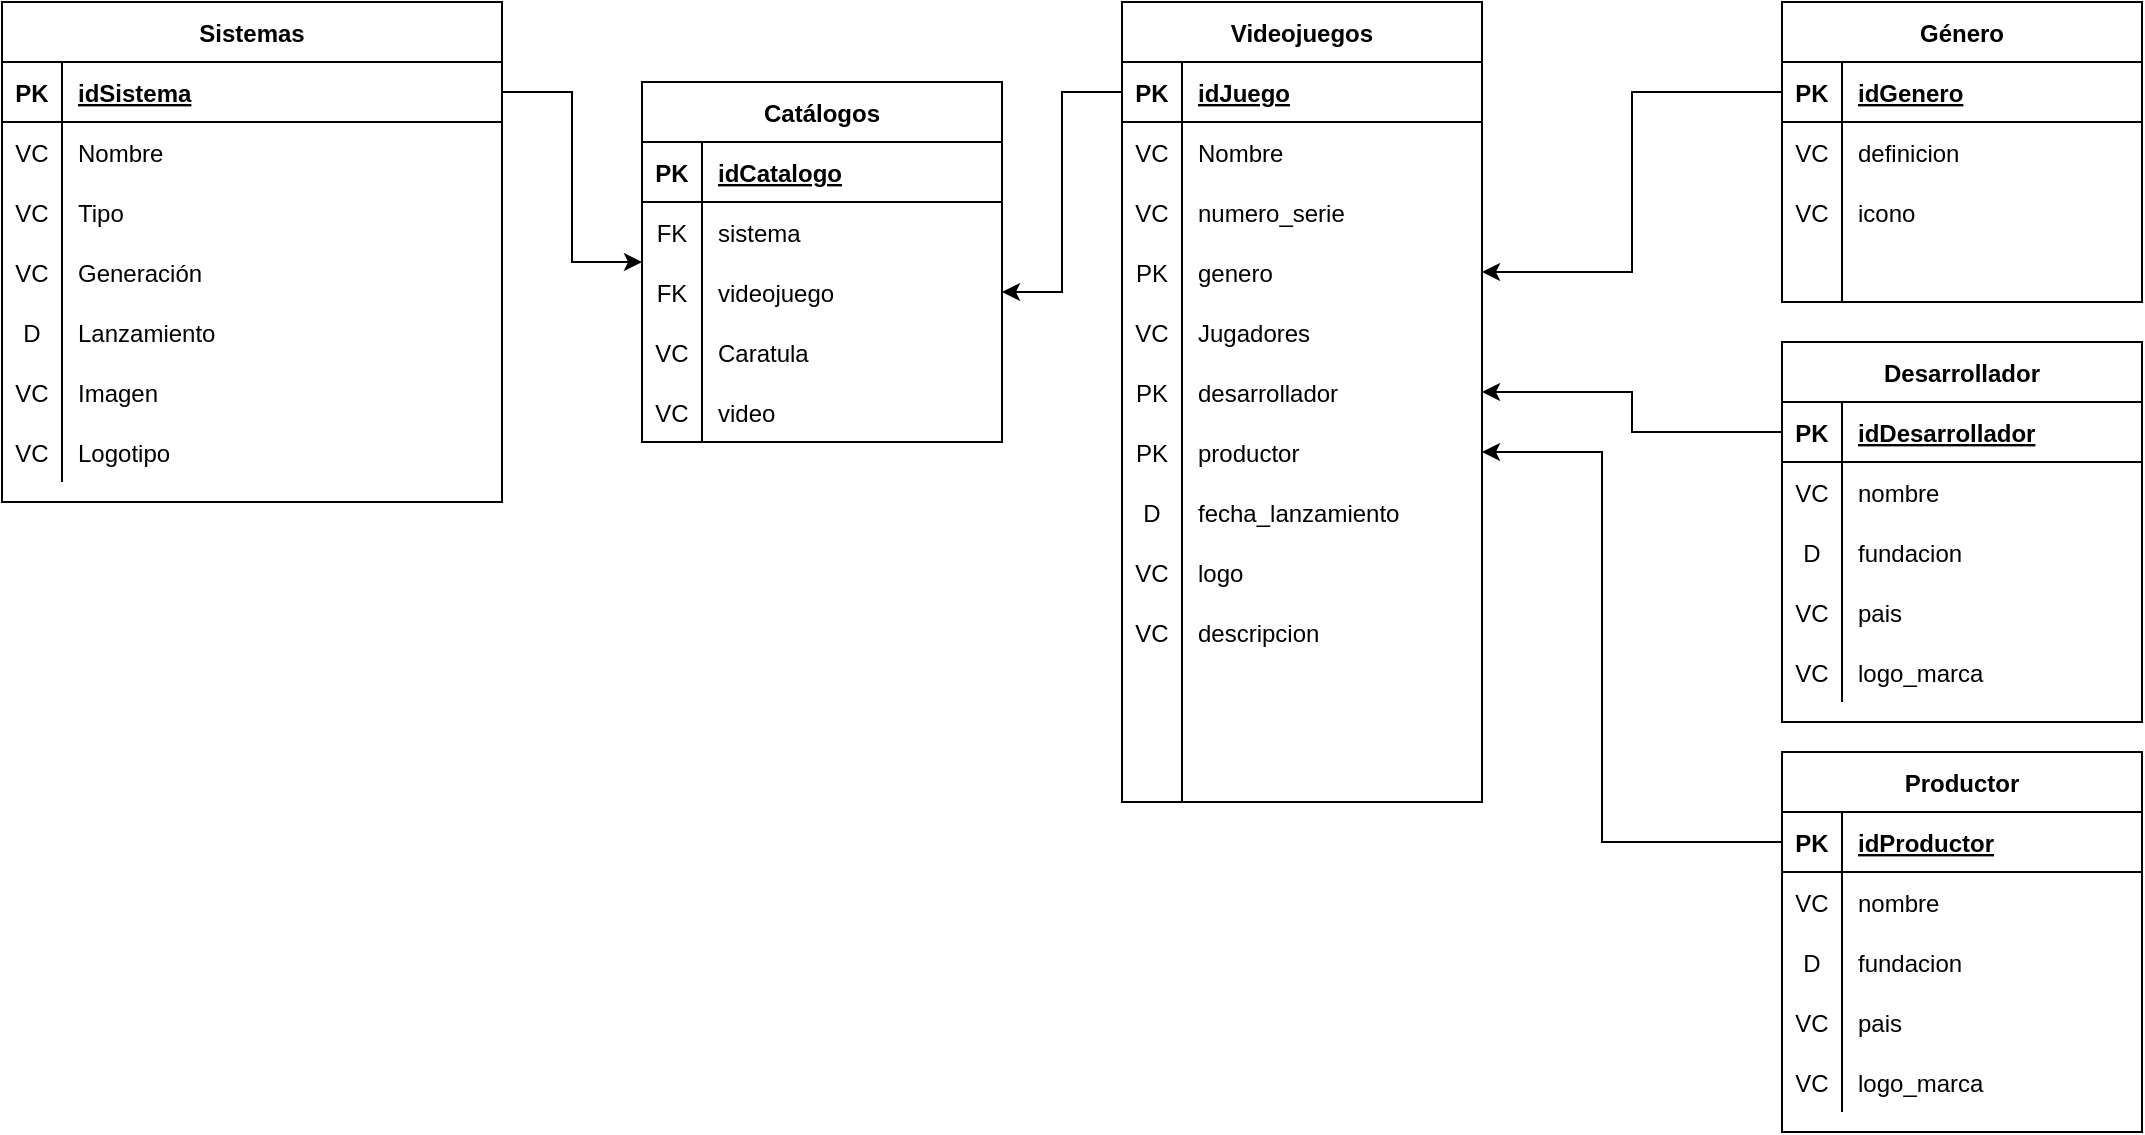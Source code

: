 <mxfile version="13.7.9" type="device"><diagram id="R2lEEEUBdFMjLlhIrx00" name="Page-1"><mxGraphModel dx="461" dy="815" grid="1" gridSize="10" guides="1" tooltips="1" connect="1" arrows="1" fold="1" page="1" pageScale="1" pageWidth="850" pageHeight="1100" math="0" shadow="0" extFonts="Permanent Marker^https://fonts.googleapis.com/css?family=Permanent+Marker"><root><mxCell id="0"/><mxCell id="1" parent="0"/><mxCell id="C-vyLk0tnHw3VtMMgP7b-23" value="Sistemas" style="shape=table;startSize=30;container=1;collapsible=1;childLayout=tableLayout;fixedRows=1;rowLines=0;fontStyle=1;align=center;resizeLast=1;" parent="1" vertex="1"><mxGeometry x="40" y="80" width="250" height="250" as="geometry"/></mxCell><mxCell id="C-vyLk0tnHw3VtMMgP7b-24" value="" style="shape=partialRectangle;collapsible=0;dropTarget=0;pointerEvents=0;fillColor=none;points=[[0,0.5],[1,0.5]];portConstraint=eastwest;top=0;left=0;right=0;bottom=1;" parent="C-vyLk0tnHw3VtMMgP7b-23" vertex="1"><mxGeometry y="30" width="250" height="30" as="geometry"/></mxCell><mxCell id="C-vyLk0tnHw3VtMMgP7b-25" value="PK" style="shape=partialRectangle;overflow=hidden;connectable=0;fillColor=none;top=0;left=0;bottom=0;right=0;fontStyle=1;" parent="C-vyLk0tnHw3VtMMgP7b-24" vertex="1"><mxGeometry width="30" height="30" as="geometry"/></mxCell><mxCell id="C-vyLk0tnHw3VtMMgP7b-26" value="idSistema" style="shape=partialRectangle;overflow=hidden;connectable=0;fillColor=none;top=0;left=0;bottom=0;right=0;align=left;spacingLeft=6;fontStyle=5;" parent="C-vyLk0tnHw3VtMMgP7b-24" vertex="1"><mxGeometry x="30" width="220" height="30" as="geometry"/></mxCell><mxCell id="C-vyLk0tnHw3VtMMgP7b-27" value="" style="shape=partialRectangle;collapsible=0;dropTarget=0;pointerEvents=0;fillColor=none;points=[[0,0.5],[1,0.5]];portConstraint=eastwest;top=0;left=0;right=0;bottom=0;" parent="C-vyLk0tnHw3VtMMgP7b-23" vertex="1"><mxGeometry y="60" width="250" height="30" as="geometry"/></mxCell><mxCell id="C-vyLk0tnHw3VtMMgP7b-28" value="VC" style="shape=partialRectangle;overflow=hidden;connectable=0;fillColor=none;top=0;left=0;bottom=0;right=0;" parent="C-vyLk0tnHw3VtMMgP7b-27" vertex="1"><mxGeometry width="30" height="30" as="geometry"/></mxCell><mxCell id="C-vyLk0tnHw3VtMMgP7b-29" value="Nombre" style="shape=partialRectangle;overflow=hidden;connectable=0;fillColor=none;top=0;left=0;bottom=0;right=0;align=left;spacingLeft=6;" parent="C-vyLk0tnHw3VtMMgP7b-27" vertex="1"><mxGeometry x="30" width="220" height="30" as="geometry"/></mxCell><mxCell id="EpPIcSCZeDEIhu1FzX-0-1" value="" style="shape=partialRectangle;collapsible=0;dropTarget=0;pointerEvents=0;fillColor=none;points=[[0,0.5],[1,0.5]];portConstraint=eastwest;top=0;left=0;right=0;bottom=0;" vertex="1" parent="C-vyLk0tnHw3VtMMgP7b-23"><mxGeometry y="90" width="250" height="30" as="geometry"/></mxCell><mxCell id="EpPIcSCZeDEIhu1FzX-0-2" value="VC" style="shape=partialRectangle;overflow=hidden;connectable=0;fillColor=none;top=0;left=0;bottom=0;right=0;" vertex="1" parent="EpPIcSCZeDEIhu1FzX-0-1"><mxGeometry width="30" height="30" as="geometry"/></mxCell><mxCell id="EpPIcSCZeDEIhu1FzX-0-3" value="Tipo" style="shape=partialRectangle;overflow=hidden;connectable=0;fillColor=none;top=0;left=0;bottom=0;right=0;align=left;spacingLeft=6;" vertex="1" parent="EpPIcSCZeDEIhu1FzX-0-1"><mxGeometry x="30" width="220" height="30" as="geometry"/></mxCell><mxCell id="EpPIcSCZeDEIhu1FzX-0-4" value="" style="shape=partialRectangle;collapsible=0;dropTarget=0;pointerEvents=0;fillColor=none;points=[[0,0.5],[1,0.5]];portConstraint=eastwest;top=0;left=0;right=0;bottom=0;" vertex="1" parent="C-vyLk0tnHw3VtMMgP7b-23"><mxGeometry y="120" width="250" height="30" as="geometry"/></mxCell><mxCell id="EpPIcSCZeDEIhu1FzX-0-5" value="VC" style="shape=partialRectangle;overflow=hidden;connectable=0;fillColor=none;top=0;left=0;bottom=0;right=0;" vertex="1" parent="EpPIcSCZeDEIhu1FzX-0-4"><mxGeometry width="30" height="30" as="geometry"/></mxCell><mxCell id="EpPIcSCZeDEIhu1FzX-0-6" value="Generación" style="shape=partialRectangle;overflow=hidden;connectable=0;fillColor=none;top=0;left=0;bottom=0;right=0;align=left;spacingLeft=6;" vertex="1" parent="EpPIcSCZeDEIhu1FzX-0-4"><mxGeometry x="30" width="220" height="30" as="geometry"/></mxCell><mxCell id="EpPIcSCZeDEIhu1FzX-0-20" value="" style="shape=partialRectangle;collapsible=0;dropTarget=0;pointerEvents=0;fillColor=none;points=[[0,0.5],[1,0.5]];portConstraint=eastwest;top=0;left=0;right=0;bottom=0;" vertex="1" parent="C-vyLk0tnHw3VtMMgP7b-23"><mxGeometry y="150" width="250" height="30" as="geometry"/></mxCell><mxCell id="EpPIcSCZeDEIhu1FzX-0-21" value="D" style="shape=partialRectangle;overflow=hidden;connectable=0;fillColor=none;top=0;left=0;bottom=0;right=0;" vertex="1" parent="EpPIcSCZeDEIhu1FzX-0-20"><mxGeometry width="30" height="30" as="geometry"/></mxCell><mxCell id="EpPIcSCZeDEIhu1FzX-0-22" value="Lanzamiento" style="shape=partialRectangle;overflow=hidden;connectable=0;fillColor=none;top=0;left=0;bottom=0;right=0;align=left;spacingLeft=6;" vertex="1" parent="EpPIcSCZeDEIhu1FzX-0-20"><mxGeometry x="30" width="220" height="30" as="geometry"/></mxCell><mxCell id="EpPIcSCZeDEIhu1FzX-0-23" value="" style="shape=partialRectangle;collapsible=0;dropTarget=0;pointerEvents=0;fillColor=none;points=[[0,0.5],[1,0.5]];portConstraint=eastwest;top=0;left=0;right=0;bottom=0;" vertex="1" parent="C-vyLk0tnHw3VtMMgP7b-23"><mxGeometry y="180" width="250" height="30" as="geometry"/></mxCell><mxCell id="EpPIcSCZeDEIhu1FzX-0-24" value="VC" style="shape=partialRectangle;overflow=hidden;connectable=0;fillColor=none;top=0;left=0;bottom=0;right=0;" vertex="1" parent="EpPIcSCZeDEIhu1FzX-0-23"><mxGeometry width="30" height="30" as="geometry"/></mxCell><mxCell id="EpPIcSCZeDEIhu1FzX-0-25" value="Imagen" style="shape=partialRectangle;overflow=hidden;connectable=0;fillColor=none;top=0;left=0;bottom=0;right=0;align=left;spacingLeft=6;" vertex="1" parent="EpPIcSCZeDEIhu1FzX-0-23"><mxGeometry x="30" width="220" height="30" as="geometry"/></mxCell><mxCell id="EpPIcSCZeDEIhu1FzX-0-26" value="" style="shape=partialRectangle;collapsible=0;dropTarget=0;pointerEvents=0;fillColor=none;points=[[0,0.5],[1,0.5]];portConstraint=eastwest;top=0;left=0;right=0;bottom=0;" vertex="1" parent="C-vyLk0tnHw3VtMMgP7b-23"><mxGeometry y="210" width="250" height="30" as="geometry"/></mxCell><mxCell id="EpPIcSCZeDEIhu1FzX-0-27" value="VC" style="shape=partialRectangle;overflow=hidden;connectable=0;fillColor=none;top=0;left=0;bottom=0;right=0;" vertex="1" parent="EpPIcSCZeDEIhu1FzX-0-26"><mxGeometry width="30" height="30" as="geometry"/></mxCell><mxCell id="EpPIcSCZeDEIhu1FzX-0-28" value="Logotipo" style="shape=partialRectangle;overflow=hidden;connectable=0;fillColor=none;top=0;left=0;bottom=0;right=0;align=left;spacingLeft=6;" vertex="1" parent="EpPIcSCZeDEIhu1FzX-0-26"><mxGeometry x="30" width="220" height="30" as="geometry"/></mxCell><mxCell id="EpPIcSCZeDEIhu1FzX-0-69" style="edgeStyle=orthogonalEdgeStyle;rounded=0;orthogonalLoop=1;jettySize=auto;html=1;entryX=0;entryY=0.5;entryDx=0;entryDy=0;" edge="1" parent="1" source="C-vyLk0tnHw3VtMMgP7b-24" target="EpPIcSCZeDEIhu1FzX-0-56"><mxGeometry relative="1" as="geometry"/></mxCell><mxCell id="EpPIcSCZeDEIhu1FzX-0-7" value="Videojuegos" style="shape=table;startSize=30;container=1;collapsible=1;childLayout=tableLayout;fixedRows=1;rowLines=0;fontStyle=1;align=center;resizeLast=1;" vertex="1" parent="1"><mxGeometry x="600" y="80" width="180" height="400" as="geometry"/></mxCell><mxCell id="EpPIcSCZeDEIhu1FzX-0-8" value="" style="shape=partialRectangle;collapsible=0;dropTarget=0;pointerEvents=0;fillColor=none;top=0;left=0;bottom=1;right=0;points=[[0,0.5],[1,0.5]];portConstraint=eastwest;" vertex="1" parent="EpPIcSCZeDEIhu1FzX-0-7"><mxGeometry y="30" width="180" height="30" as="geometry"/></mxCell><mxCell id="EpPIcSCZeDEIhu1FzX-0-9" value="PK" style="shape=partialRectangle;connectable=0;fillColor=none;top=0;left=0;bottom=0;right=0;fontStyle=1;overflow=hidden;" vertex="1" parent="EpPIcSCZeDEIhu1FzX-0-8"><mxGeometry width="30" height="30" as="geometry"/></mxCell><mxCell id="EpPIcSCZeDEIhu1FzX-0-10" value="idJuego" style="shape=partialRectangle;connectable=0;fillColor=none;top=0;left=0;bottom=0;right=0;align=left;spacingLeft=6;fontStyle=5;overflow=hidden;" vertex="1" parent="EpPIcSCZeDEIhu1FzX-0-8"><mxGeometry x="30" width="150" height="30" as="geometry"/></mxCell><mxCell id="EpPIcSCZeDEIhu1FzX-0-11" value="" style="shape=partialRectangle;collapsible=0;dropTarget=0;pointerEvents=0;fillColor=none;top=0;left=0;bottom=0;right=0;points=[[0,0.5],[1,0.5]];portConstraint=eastwest;" vertex="1" parent="EpPIcSCZeDEIhu1FzX-0-7"><mxGeometry y="60" width="180" height="30" as="geometry"/></mxCell><mxCell id="EpPIcSCZeDEIhu1FzX-0-12" value="VC" style="shape=partialRectangle;connectable=0;fillColor=none;top=0;left=0;bottom=0;right=0;editable=1;overflow=hidden;" vertex="1" parent="EpPIcSCZeDEIhu1FzX-0-11"><mxGeometry width="30" height="30" as="geometry"/></mxCell><mxCell id="EpPIcSCZeDEIhu1FzX-0-13" value="Nombre" style="shape=partialRectangle;connectable=0;fillColor=none;top=0;left=0;bottom=0;right=0;align=left;spacingLeft=6;overflow=hidden;" vertex="1" parent="EpPIcSCZeDEIhu1FzX-0-11"><mxGeometry x="30" width="150" height="30" as="geometry"/></mxCell><mxCell id="EpPIcSCZeDEIhu1FzX-0-14" value="" style="shape=partialRectangle;collapsible=0;dropTarget=0;pointerEvents=0;fillColor=none;top=0;left=0;bottom=0;right=0;points=[[0,0.5],[1,0.5]];portConstraint=eastwest;" vertex="1" parent="EpPIcSCZeDEIhu1FzX-0-7"><mxGeometry y="90" width="180" height="30" as="geometry"/></mxCell><mxCell id="EpPIcSCZeDEIhu1FzX-0-15" value="VC" style="shape=partialRectangle;connectable=0;fillColor=none;top=0;left=0;bottom=0;right=0;editable=1;overflow=hidden;" vertex="1" parent="EpPIcSCZeDEIhu1FzX-0-14"><mxGeometry width="30" height="30" as="geometry"/></mxCell><mxCell id="EpPIcSCZeDEIhu1FzX-0-16" value="numero_serie" style="shape=partialRectangle;connectable=0;fillColor=none;top=0;left=0;bottom=0;right=0;align=left;spacingLeft=6;overflow=hidden;" vertex="1" parent="EpPIcSCZeDEIhu1FzX-0-14"><mxGeometry x="30" width="150" height="30" as="geometry"/></mxCell><mxCell id="EpPIcSCZeDEIhu1FzX-0-17" value="" style="shape=partialRectangle;collapsible=0;dropTarget=0;pointerEvents=0;fillColor=none;top=0;left=0;bottom=0;right=0;points=[[0,0.5],[1,0.5]];portConstraint=eastwest;" vertex="1" parent="EpPIcSCZeDEIhu1FzX-0-7"><mxGeometry y="120" width="180" height="30" as="geometry"/></mxCell><mxCell id="EpPIcSCZeDEIhu1FzX-0-18" value="PK" style="shape=partialRectangle;connectable=0;fillColor=none;top=0;left=0;bottom=0;right=0;editable=1;overflow=hidden;" vertex="1" parent="EpPIcSCZeDEIhu1FzX-0-17"><mxGeometry width="30" height="30" as="geometry"/></mxCell><mxCell id="EpPIcSCZeDEIhu1FzX-0-19" value="genero" style="shape=partialRectangle;connectable=0;fillColor=none;top=0;left=0;bottom=0;right=0;align=left;spacingLeft=6;overflow=hidden;" vertex="1" parent="EpPIcSCZeDEIhu1FzX-0-17"><mxGeometry x="30" width="150" height="30" as="geometry"/></mxCell><mxCell id="EpPIcSCZeDEIhu1FzX-0-29" value="" style="shape=partialRectangle;collapsible=0;dropTarget=0;pointerEvents=0;fillColor=none;top=0;left=0;bottom=0;right=0;points=[[0,0.5],[1,0.5]];portConstraint=eastwest;" vertex="1" parent="EpPIcSCZeDEIhu1FzX-0-7"><mxGeometry y="150" width="180" height="30" as="geometry"/></mxCell><mxCell id="EpPIcSCZeDEIhu1FzX-0-30" value="VC" style="shape=partialRectangle;connectable=0;fillColor=none;top=0;left=0;bottom=0;right=0;editable=1;overflow=hidden;" vertex="1" parent="EpPIcSCZeDEIhu1FzX-0-29"><mxGeometry width="30" height="30" as="geometry"/></mxCell><mxCell id="EpPIcSCZeDEIhu1FzX-0-31" value="Jugadores" style="shape=partialRectangle;connectable=0;fillColor=none;top=0;left=0;bottom=0;right=0;align=left;spacingLeft=6;overflow=hidden;" vertex="1" parent="EpPIcSCZeDEIhu1FzX-0-29"><mxGeometry x="30" width="150" height="30" as="geometry"/></mxCell><mxCell id="EpPIcSCZeDEIhu1FzX-0-32" value="" style="shape=partialRectangle;collapsible=0;dropTarget=0;pointerEvents=0;fillColor=none;top=0;left=0;bottom=0;right=0;points=[[0,0.5],[1,0.5]];portConstraint=eastwest;" vertex="1" parent="EpPIcSCZeDEIhu1FzX-0-7"><mxGeometry y="180" width="180" height="30" as="geometry"/></mxCell><mxCell id="EpPIcSCZeDEIhu1FzX-0-33" value="PK" style="shape=partialRectangle;connectable=0;fillColor=none;top=0;left=0;bottom=0;right=0;editable=1;overflow=hidden;" vertex="1" parent="EpPIcSCZeDEIhu1FzX-0-32"><mxGeometry width="30" height="30" as="geometry"/></mxCell><mxCell id="EpPIcSCZeDEIhu1FzX-0-34" value="desarrollador" style="shape=partialRectangle;connectable=0;fillColor=none;top=0;left=0;bottom=0;right=0;align=left;spacingLeft=6;overflow=hidden;" vertex="1" parent="EpPIcSCZeDEIhu1FzX-0-32"><mxGeometry x="30" width="150" height="30" as="geometry"/></mxCell><mxCell id="EpPIcSCZeDEIhu1FzX-0-35" value="" style="shape=partialRectangle;collapsible=0;dropTarget=0;pointerEvents=0;fillColor=none;top=0;left=0;bottom=0;right=0;points=[[0,0.5],[1,0.5]];portConstraint=eastwest;" vertex="1" parent="EpPIcSCZeDEIhu1FzX-0-7"><mxGeometry y="210" width="180" height="30" as="geometry"/></mxCell><mxCell id="EpPIcSCZeDEIhu1FzX-0-36" value="PK" style="shape=partialRectangle;connectable=0;fillColor=none;top=0;left=0;bottom=0;right=0;editable=1;overflow=hidden;" vertex="1" parent="EpPIcSCZeDEIhu1FzX-0-35"><mxGeometry width="30" height="30" as="geometry"/></mxCell><mxCell id="EpPIcSCZeDEIhu1FzX-0-37" value="productor" style="shape=partialRectangle;connectable=0;fillColor=none;top=0;left=0;bottom=0;right=0;align=left;spacingLeft=6;overflow=hidden;" vertex="1" parent="EpPIcSCZeDEIhu1FzX-0-35"><mxGeometry x="30" width="150" height="30" as="geometry"/></mxCell><mxCell id="EpPIcSCZeDEIhu1FzX-0-38" value="" style="shape=partialRectangle;collapsible=0;dropTarget=0;pointerEvents=0;fillColor=none;top=0;left=0;bottom=0;right=0;points=[[0,0.5],[1,0.5]];portConstraint=eastwest;" vertex="1" parent="EpPIcSCZeDEIhu1FzX-0-7"><mxGeometry y="240" width="180" height="30" as="geometry"/></mxCell><mxCell id="EpPIcSCZeDEIhu1FzX-0-39" value="D" style="shape=partialRectangle;connectable=0;fillColor=none;top=0;left=0;bottom=0;right=0;editable=1;overflow=hidden;" vertex="1" parent="EpPIcSCZeDEIhu1FzX-0-38"><mxGeometry width="30" height="30" as="geometry"/></mxCell><mxCell id="EpPIcSCZeDEIhu1FzX-0-40" value="fecha_lanzamiento" style="shape=partialRectangle;connectable=0;fillColor=none;top=0;left=0;bottom=0;right=0;align=left;spacingLeft=6;overflow=hidden;" vertex="1" parent="EpPIcSCZeDEIhu1FzX-0-38"><mxGeometry x="30" width="150" height="30" as="geometry"/></mxCell><mxCell id="EpPIcSCZeDEIhu1FzX-0-44" value="" style="shape=partialRectangle;collapsible=0;dropTarget=0;pointerEvents=0;fillColor=none;top=0;left=0;bottom=0;right=0;points=[[0,0.5],[1,0.5]];portConstraint=eastwest;" vertex="1" parent="EpPIcSCZeDEIhu1FzX-0-7"><mxGeometry y="270" width="180" height="30" as="geometry"/></mxCell><mxCell id="EpPIcSCZeDEIhu1FzX-0-45" value="VC" style="shape=partialRectangle;connectable=0;fillColor=none;top=0;left=0;bottom=0;right=0;editable=1;overflow=hidden;" vertex="1" parent="EpPIcSCZeDEIhu1FzX-0-44"><mxGeometry width="30" height="30" as="geometry"/></mxCell><mxCell id="EpPIcSCZeDEIhu1FzX-0-46" value="logo" style="shape=partialRectangle;connectable=0;fillColor=none;top=0;left=0;bottom=0;right=0;align=left;spacingLeft=6;overflow=hidden;" vertex="1" parent="EpPIcSCZeDEIhu1FzX-0-44"><mxGeometry x="30" width="150" height="30" as="geometry"/></mxCell><mxCell id="EpPIcSCZeDEIhu1FzX-0-47" value="" style="shape=partialRectangle;collapsible=0;dropTarget=0;pointerEvents=0;fillColor=none;top=0;left=0;bottom=0;right=0;points=[[0,0.5],[1,0.5]];portConstraint=eastwest;" vertex="1" parent="EpPIcSCZeDEIhu1FzX-0-7"><mxGeometry y="300" width="180" height="30" as="geometry"/></mxCell><mxCell id="EpPIcSCZeDEIhu1FzX-0-48" value="VC" style="shape=partialRectangle;connectable=0;fillColor=none;top=0;left=0;bottom=0;right=0;editable=1;overflow=hidden;" vertex="1" parent="EpPIcSCZeDEIhu1FzX-0-47"><mxGeometry width="30" height="30" as="geometry"/></mxCell><mxCell id="EpPIcSCZeDEIhu1FzX-0-49" value="descripcion" style="shape=partialRectangle;connectable=0;fillColor=none;top=0;left=0;bottom=0;right=0;align=left;spacingLeft=6;overflow=hidden;" vertex="1" parent="EpPIcSCZeDEIhu1FzX-0-47"><mxGeometry x="30" width="150" height="30" as="geometry"/></mxCell><mxCell id="EpPIcSCZeDEIhu1FzX-0-50" value="" style="shape=partialRectangle;collapsible=0;dropTarget=0;pointerEvents=0;fillColor=none;top=0;left=0;bottom=0;right=0;points=[[0,0.5],[1,0.5]];portConstraint=eastwest;" vertex="1" parent="EpPIcSCZeDEIhu1FzX-0-7"><mxGeometry y="330" width="180" height="30" as="geometry"/></mxCell><mxCell id="EpPIcSCZeDEIhu1FzX-0-51" value="" style="shape=partialRectangle;connectable=0;fillColor=none;top=0;left=0;bottom=0;right=0;editable=1;overflow=hidden;" vertex="1" parent="EpPIcSCZeDEIhu1FzX-0-50"><mxGeometry width="30" height="30" as="geometry"/></mxCell><mxCell id="EpPIcSCZeDEIhu1FzX-0-52" value="" style="shape=partialRectangle;connectable=0;fillColor=none;top=0;left=0;bottom=0;right=0;align=left;spacingLeft=6;overflow=hidden;" vertex="1" parent="EpPIcSCZeDEIhu1FzX-0-50"><mxGeometry x="30" width="150" height="30" as="geometry"/></mxCell><mxCell id="EpPIcSCZeDEIhu1FzX-0-53" value="" style="shape=partialRectangle;collapsible=0;dropTarget=0;pointerEvents=0;fillColor=none;top=0;left=0;bottom=0;right=0;points=[[0,0.5],[1,0.5]];portConstraint=eastwest;" vertex="1" parent="EpPIcSCZeDEIhu1FzX-0-7"><mxGeometry y="360" width="180" height="20" as="geometry"/></mxCell><mxCell id="EpPIcSCZeDEIhu1FzX-0-54" value="" style="shape=partialRectangle;connectable=0;fillColor=none;top=0;left=0;bottom=0;right=0;editable=1;overflow=hidden;" vertex="1" parent="EpPIcSCZeDEIhu1FzX-0-53"><mxGeometry width="30" height="20" as="geometry"/></mxCell><mxCell id="EpPIcSCZeDEIhu1FzX-0-55" value="" style="shape=partialRectangle;connectable=0;fillColor=none;top=0;left=0;bottom=0;right=0;align=left;spacingLeft=6;overflow=hidden;" vertex="1" parent="EpPIcSCZeDEIhu1FzX-0-53"><mxGeometry x="30" width="150" height="20" as="geometry"/></mxCell><mxCell id="EpPIcSCZeDEIhu1FzX-0-41" value="" style="shape=partialRectangle;collapsible=0;dropTarget=0;pointerEvents=0;fillColor=none;top=0;left=0;bottom=0;right=0;points=[[0,0.5],[1,0.5]];portConstraint=eastwest;" vertex="1" parent="EpPIcSCZeDEIhu1FzX-0-7"><mxGeometry y="380" width="180" height="20" as="geometry"/></mxCell><mxCell id="EpPIcSCZeDEIhu1FzX-0-42" value="" style="shape=partialRectangle;connectable=0;fillColor=none;top=0;left=0;bottom=0;right=0;editable=1;overflow=hidden;" vertex="1" parent="EpPIcSCZeDEIhu1FzX-0-41"><mxGeometry width="30" height="20" as="geometry"/></mxCell><mxCell id="EpPIcSCZeDEIhu1FzX-0-43" value="" style="shape=partialRectangle;connectable=0;fillColor=none;top=0;left=0;bottom=0;right=0;align=left;spacingLeft=6;overflow=hidden;" vertex="1" parent="EpPIcSCZeDEIhu1FzX-0-41"><mxGeometry x="30" width="150" height="20" as="geometry"/></mxCell><mxCell id="EpPIcSCZeDEIhu1FzX-0-71" style="edgeStyle=orthogonalEdgeStyle;rounded=0;orthogonalLoop=1;jettySize=auto;html=1;entryX=1;entryY=0.5;entryDx=0;entryDy=0;" edge="1" parent="1" source="EpPIcSCZeDEIhu1FzX-0-8" target="EpPIcSCZeDEIhu1FzX-0-63"><mxGeometry relative="1" as="geometry"/></mxCell><mxCell id="EpPIcSCZeDEIhu1FzX-0-56" value="Catálogos" style="shape=table;startSize=30;container=1;collapsible=1;childLayout=tableLayout;fixedRows=1;rowLines=0;fontStyle=1;align=center;resizeLast=1;" vertex="1" parent="1"><mxGeometry x="360" y="120" width="180" height="180" as="geometry"/></mxCell><mxCell id="EpPIcSCZeDEIhu1FzX-0-57" value="" style="shape=partialRectangle;collapsible=0;dropTarget=0;pointerEvents=0;fillColor=none;top=0;left=0;bottom=1;right=0;points=[[0,0.5],[1,0.5]];portConstraint=eastwest;" vertex="1" parent="EpPIcSCZeDEIhu1FzX-0-56"><mxGeometry y="30" width="180" height="30" as="geometry"/></mxCell><mxCell id="EpPIcSCZeDEIhu1FzX-0-58" value="PK" style="shape=partialRectangle;connectable=0;fillColor=none;top=0;left=0;bottom=0;right=0;fontStyle=1;overflow=hidden;" vertex="1" parent="EpPIcSCZeDEIhu1FzX-0-57"><mxGeometry width="30" height="30" as="geometry"/></mxCell><mxCell id="EpPIcSCZeDEIhu1FzX-0-59" value="idCatalogo" style="shape=partialRectangle;connectable=0;fillColor=none;top=0;left=0;bottom=0;right=0;align=left;spacingLeft=6;fontStyle=5;overflow=hidden;" vertex="1" parent="EpPIcSCZeDEIhu1FzX-0-57"><mxGeometry x="30" width="150" height="30" as="geometry"/></mxCell><mxCell id="EpPIcSCZeDEIhu1FzX-0-60" value="" style="shape=partialRectangle;collapsible=0;dropTarget=0;pointerEvents=0;fillColor=none;top=0;left=0;bottom=0;right=0;points=[[0,0.5],[1,0.5]];portConstraint=eastwest;" vertex="1" parent="EpPIcSCZeDEIhu1FzX-0-56"><mxGeometry y="60" width="180" height="30" as="geometry"/></mxCell><mxCell id="EpPIcSCZeDEIhu1FzX-0-61" value="FK" style="shape=partialRectangle;connectable=0;fillColor=none;top=0;left=0;bottom=0;right=0;editable=1;overflow=hidden;" vertex="1" parent="EpPIcSCZeDEIhu1FzX-0-60"><mxGeometry width="30" height="30" as="geometry"/></mxCell><mxCell id="EpPIcSCZeDEIhu1FzX-0-62" value="sistema" style="shape=partialRectangle;connectable=0;fillColor=none;top=0;left=0;bottom=0;right=0;align=left;spacingLeft=6;overflow=hidden;" vertex="1" parent="EpPIcSCZeDEIhu1FzX-0-60"><mxGeometry x="30" width="150" height="30" as="geometry"/></mxCell><mxCell id="EpPIcSCZeDEIhu1FzX-0-63" value="" style="shape=partialRectangle;collapsible=0;dropTarget=0;pointerEvents=0;fillColor=none;top=0;left=0;bottom=0;right=0;points=[[0,0.5],[1,0.5]];portConstraint=eastwest;" vertex="1" parent="EpPIcSCZeDEIhu1FzX-0-56"><mxGeometry y="90" width="180" height="30" as="geometry"/></mxCell><mxCell id="EpPIcSCZeDEIhu1FzX-0-64" value="FK" style="shape=partialRectangle;connectable=0;fillColor=none;top=0;left=0;bottom=0;right=0;editable=1;overflow=hidden;" vertex="1" parent="EpPIcSCZeDEIhu1FzX-0-63"><mxGeometry width="30" height="30" as="geometry"/></mxCell><mxCell id="EpPIcSCZeDEIhu1FzX-0-65" value="videojuego" style="shape=partialRectangle;connectable=0;fillColor=none;top=0;left=0;bottom=0;right=0;align=left;spacingLeft=6;overflow=hidden;" vertex="1" parent="EpPIcSCZeDEIhu1FzX-0-63"><mxGeometry x="30" width="150" height="30" as="geometry"/></mxCell><mxCell id="EpPIcSCZeDEIhu1FzX-0-66" value="" style="shape=partialRectangle;collapsible=0;dropTarget=0;pointerEvents=0;fillColor=none;top=0;left=0;bottom=0;right=0;points=[[0,0.5],[1,0.5]];portConstraint=eastwest;" vertex="1" parent="EpPIcSCZeDEIhu1FzX-0-56"><mxGeometry y="120" width="180" height="30" as="geometry"/></mxCell><mxCell id="EpPIcSCZeDEIhu1FzX-0-67" value="VC" style="shape=partialRectangle;connectable=0;fillColor=none;top=0;left=0;bottom=0;right=0;editable=1;overflow=hidden;" vertex="1" parent="EpPIcSCZeDEIhu1FzX-0-66"><mxGeometry width="30" height="30" as="geometry"/></mxCell><mxCell id="EpPIcSCZeDEIhu1FzX-0-68" value="Caratula" style="shape=partialRectangle;connectable=0;fillColor=none;top=0;left=0;bottom=0;right=0;align=left;spacingLeft=6;overflow=hidden;" vertex="1" parent="EpPIcSCZeDEIhu1FzX-0-66"><mxGeometry x="30" width="150" height="30" as="geometry"/></mxCell><mxCell id="EpPIcSCZeDEIhu1FzX-0-121" value="" style="shape=partialRectangle;collapsible=0;dropTarget=0;pointerEvents=0;fillColor=none;top=0;left=0;bottom=0;right=0;points=[[0,0.5],[1,0.5]];portConstraint=eastwest;" vertex="1" parent="EpPIcSCZeDEIhu1FzX-0-56"><mxGeometry y="150" width="180" height="30" as="geometry"/></mxCell><mxCell id="EpPIcSCZeDEIhu1FzX-0-122" value="VC" style="shape=partialRectangle;connectable=0;fillColor=none;top=0;left=0;bottom=0;right=0;editable=1;overflow=hidden;" vertex="1" parent="EpPIcSCZeDEIhu1FzX-0-121"><mxGeometry width="30" height="30" as="geometry"/></mxCell><mxCell id="EpPIcSCZeDEIhu1FzX-0-123" value="video" style="shape=partialRectangle;connectable=0;fillColor=none;top=0;left=0;bottom=0;right=0;align=left;spacingLeft=6;overflow=hidden;" vertex="1" parent="EpPIcSCZeDEIhu1FzX-0-121"><mxGeometry x="30" width="150" height="30" as="geometry"/></mxCell><mxCell id="EpPIcSCZeDEIhu1FzX-0-85" style="edgeStyle=orthogonalEdgeStyle;rounded=0;orthogonalLoop=1;jettySize=auto;html=1;entryX=1;entryY=0.5;entryDx=0;entryDy=0;" edge="1" parent="1" source="EpPIcSCZeDEIhu1FzX-0-73" target="EpPIcSCZeDEIhu1FzX-0-17"><mxGeometry relative="1" as="geometry"/></mxCell><mxCell id="EpPIcSCZeDEIhu1FzX-0-72" value="Género" style="shape=table;startSize=30;container=1;collapsible=1;childLayout=tableLayout;fixedRows=1;rowLines=0;fontStyle=1;align=center;resizeLast=1;" vertex="1" parent="1"><mxGeometry x="930" y="80" width="180" height="150" as="geometry"/></mxCell><mxCell id="EpPIcSCZeDEIhu1FzX-0-73" value="" style="shape=partialRectangle;collapsible=0;dropTarget=0;pointerEvents=0;fillColor=none;top=0;left=0;bottom=1;right=0;points=[[0,0.5],[1,0.5]];portConstraint=eastwest;" vertex="1" parent="EpPIcSCZeDEIhu1FzX-0-72"><mxGeometry y="30" width="180" height="30" as="geometry"/></mxCell><mxCell id="EpPIcSCZeDEIhu1FzX-0-74" value="PK" style="shape=partialRectangle;connectable=0;fillColor=none;top=0;left=0;bottom=0;right=0;fontStyle=1;overflow=hidden;" vertex="1" parent="EpPIcSCZeDEIhu1FzX-0-73"><mxGeometry width="30" height="30" as="geometry"/></mxCell><mxCell id="EpPIcSCZeDEIhu1FzX-0-75" value="idGenero" style="shape=partialRectangle;connectable=0;fillColor=none;top=0;left=0;bottom=0;right=0;align=left;spacingLeft=6;fontStyle=5;overflow=hidden;" vertex="1" parent="EpPIcSCZeDEIhu1FzX-0-73"><mxGeometry x="30" width="150" height="30" as="geometry"/></mxCell><mxCell id="EpPIcSCZeDEIhu1FzX-0-76" value="" style="shape=partialRectangle;collapsible=0;dropTarget=0;pointerEvents=0;fillColor=none;top=0;left=0;bottom=0;right=0;points=[[0,0.5],[1,0.5]];portConstraint=eastwest;" vertex="1" parent="EpPIcSCZeDEIhu1FzX-0-72"><mxGeometry y="60" width="180" height="30" as="geometry"/></mxCell><mxCell id="EpPIcSCZeDEIhu1FzX-0-77" value="VC" style="shape=partialRectangle;connectable=0;fillColor=none;top=0;left=0;bottom=0;right=0;editable=1;overflow=hidden;" vertex="1" parent="EpPIcSCZeDEIhu1FzX-0-76"><mxGeometry width="30" height="30" as="geometry"/></mxCell><mxCell id="EpPIcSCZeDEIhu1FzX-0-78" value="definicion" style="shape=partialRectangle;connectable=0;fillColor=none;top=0;left=0;bottom=0;right=0;align=left;spacingLeft=6;overflow=hidden;" vertex="1" parent="EpPIcSCZeDEIhu1FzX-0-76"><mxGeometry x="30" width="150" height="30" as="geometry"/></mxCell><mxCell id="EpPIcSCZeDEIhu1FzX-0-79" value="" style="shape=partialRectangle;collapsible=0;dropTarget=0;pointerEvents=0;fillColor=none;top=0;left=0;bottom=0;right=0;points=[[0,0.5],[1,0.5]];portConstraint=eastwest;" vertex="1" parent="EpPIcSCZeDEIhu1FzX-0-72"><mxGeometry y="90" width="180" height="30" as="geometry"/></mxCell><mxCell id="EpPIcSCZeDEIhu1FzX-0-80" value="VC" style="shape=partialRectangle;connectable=0;fillColor=none;top=0;left=0;bottom=0;right=0;editable=1;overflow=hidden;" vertex="1" parent="EpPIcSCZeDEIhu1FzX-0-79"><mxGeometry width="30" height="30" as="geometry"/></mxCell><mxCell id="EpPIcSCZeDEIhu1FzX-0-81" value="icono" style="shape=partialRectangle;connectable=0;fillColor=none;top=0;left=0;bottom=0;right=0;align=left;spacingLeft=6;overflow=hidden;" vertex="1" parent="EpPIcSCZeDEIhu1FzX-0-79"><mxGeometry x="30" width="150" height="30" as="geometry"/></mxCell><mxCell id="EpPIcSCZeDEIhu1FzX-0-82" value="" style="shape=partialRectangle;collapsible=0;dropTarget=0;pointerEvents=0;fillColor=none;top=0;left=0;bottom=0;right=0;points=[[0,0.5],[1,0.5]];portConstraint=eastwest;" vertex="1" parent="EpPIcSCZeDEIhu1FzX-0-72"><mxGeometry y="120" width="180" height="30" as="geometry"/></mxCell><mxCell id="EpPIcSCZeDEIhu1FzX-0-83" value="" style="shape=partialRectangle;connectable=0;fillColor=none;top=0;left=0;bottom=0;right=0;editable=1;overflow=hidden;" vertex="1" parent="EpPIcSCZeDEIhu1FzX-0-82"><mxGeometry width="30" height="30" as="geometry"/></mxCell><mxCell id="EpPIcSCZeDEIhu1FzX-0-84" value="" style="shape=partialRectangle;connectable=0;fillColor=none;top=0;left=0;bottom=0;right=0;align=left;spacingLeft=6;overflow=hidden;" vertex="1" parent="EpPIcSCZeDEIhu1FzX-0-82"><mxGeometry x="30" width="150" height="30" as="geometry"/></mxCell><mxCell id="EpPIcSCZeDEIhu1FzX-0-87" value="Desarrollador" style="shape=table;startSize=30;container=1;collapsible=1;childLayout=tableLayout;fixedRows=1;rowLines=0;fontStyle=1;align=center;resizeLast=1;" vertex="1" parent="1"><mxGeometry x="930" y="250" width="180" height="190" as="geometry"/></mxCell><mxCell id="EpPIcSCZeDEIhu1FzX-0-88" value="" style="shape=partialRectangle;collapsible=0;dropTarget=0;pointerEvents=0;fillColor=none;top=0;left=0;bottom=1;right=0;points=[[0,0.5],[1,0.5]];portConstraint=eastwest;" vertex="1" parent="EpPIcSCZeDEIhu1FzX-0-87"><mxGeometry y="30" width="180" height="30" as="geometry"/></mxCell><mxCell id="EpPIcSCZeDEIhu1FzX-0-89" value="PK" style="shape=partialRectangle;connectable=0;fillColor=none;top=0;left=0;bottom=0;right=0;fontStyle=1;overflow=hidden;" vertex="1" parent="EpPIcSCZeDEIhu1FzX-0-88"><mxGeometry width="30" height="30" as="geometry"/></mxCell><mxCell id="EpPIcSCZeDEIhu1FzX-0-90" value="idDesarrollador" style="shape=partialRectangle;connectable=0;fillColor=none;top=0;left=0;bottom=0;right=0;align=left;spacingLeft=6;fontStyle=5;overflow=hidden;" vertex="1" parent="EpPIcSCZeDEIhu1FzX-0-88"><mxGeometry x="30" width="150" height="30" as="geometry"/></mxCell><mxCell id="EpPIcSCZeDEIhu1FzX-0-91" value="" style="shape=partialRectangle;collapsible=0;dropTarget=0;pointerEvents=0;fillColor=none;top=0;left=0;bottom=0;right=0;points=[[0,0.5],[1,0.5]];portConstraint=eastwest;" vertex="1" parent="EpPIcSCZeDEIhu1FzX-0-87"><mxGeometry y="60" width="180" height="30" as="geometry"/></mxCell><mxCell id="EpPIcSCZeDEIhu1FzX-0-92" value="VC" style="shape=partialRectangle;connectable=0;fillColor=none;top=0;left=0;bottom=0;right=0;editable=1;overflow=hidden;" vertex="1" parent="EpPIcSCZeDEIhu1FzX-0-91"><mxGeometry width="30" height="30" as="geometry"/></mxCell><mxCell id="EpPIcSCZeDEIhu1FzX-0-93" value="nombre" style="shape=partialRectangle;connectable=0;fillColor=none;top=0;left=0;bottom=0;right=0;align=left;spacingLeft=6;overflow=hidden;" vertex="1" parent="EpPIcSCZeDEIhu1FzX-0-91"><mxGeometry x="30" width="150" height="30" as="geometry"/></mxCell><mxCell id="EpPIcSCZeDEIhu1FzX-0-94" value="" style="shape=partialRectangle;collapsible=0;dropTarget=0;pointerEvents=0;fillColor=none;top=0;left=0;bottom=0;right=0;points=[[0,0.5],[1,0.5]];portConstraint=eastwest;" vertex="1" parent="EpPIcSCZeDEIhu1FzX-0-87"><mxGeometry y="90" width="180" height="30" as="geometry"/></mxCell><mxCell id="EpPIcSCZeDEIhu1FzX-0-95" value="D" style="shape=partialRectangle;connectable=0;fillColor=none;top=0;left=0;bottom=0;right=0;editable=1;overflow=hidden;" vertex="1" parent="EpPIcSCZeDEIhu1FzX-0-94"><mxGeometry width="30" height="30" as="geometry"/></mxCell><mxCell id="EpPIcSCZeDEIhu1FzX-0-96" value="fundacion" style="shape=partialRectangle;connectable=0;fillColor=none;top=0;left=0;bottom=0;right=0;align=left;spacingLeft=6;overflow=hidden;" vertex="1" parent="EpPIcSCZeDEIhu1FzX-0-94"><mxGeometry x="30" width="150" height="30" as="geometry"/></mxCell><mxCell id="EpPIcSCZeDEIhu1FzX-0-97" value="" style="shape=partialRectangle;collapsible=0;dropTarget=0;pointerEvents=0;fillColor=none;top=0;left=0;bottom=0;right=0;points=[[0,0.5],[1,0.5]];portConstraint=eastwest;" vertex="1" parent="EpPIcSCZeDEIhu1FzX-0-87"><mxGeometry y="120" width="180" height="30" as="geometry"/></mxCell><mxCell id="EpPIcSCZeDEIhu1FzX-0-98" value="VC" style="shape=partialRectangle;connectable=0;fillColor=none;top=0;left=0;bottom=0;right=0;editable=1;overflow=hidden;" vertex="1" parent="EpPIcSCZeDEIhu1FzX-0-97"><mxGeometry width="30" height="30" as="geometry"/></mxCell><mxCell id="EpPIcSCZeDEIhu1FzX-0-99" value="pais" style="shape=partialRectangle;connectable=0;fillColor=none;top=0;left=0;bottom=0;right=0;align=left;spacingLeft=6;overflow=hidden;" vertex="1" parent="EpPIcSCZeDEIhu1FzX-0-97"><mxGeometry x="30" width="150" height="30" as="geometry"/></mxCell><mxCell id="EpPIcSCZeDEIhu1FzX-0-100" value="" style="shape=partialRectangle;collapsible=0;dropTarget=0;pointerEvents=0;fillColor=none;top=0;left=0;bottom=0;right=0;points=[[0,0.5],[1,0.5]];portConstraint=eastwest;" vertex="1" parent="EpPIcSCZeDEIhu1FzX-0-87"><mxGeometry y="150" width="180" height="30" as="geometry"/></mxCell><mxCell id="EpPIcSCZeDEIhu1FzX-0-101" value="VC" style="shape=partialRectangle;connectable=0;fillColor=none;top=0;left=0;bottom=0;right=0;editable=1;overflow=hidden;" vertex="1" parent="EpPIcSCZeDEIhu1FzX-0-100"><mxGeometry width="30" height="30" as="geometry"/></mxCell><mxCell id="EpPIcSCZeDEIhu1FzX-0-102" value="logo_marca" style="shape=partialRectangle;connectable=0;fillColor=none;top=0;left=0;bottom=0;right=0;align=left;spacingLeft=6;overflow=hidden;" vertex="1" parent="EpPIcSCZeDEIhu1FzX-0-100"><mxGeometry x="30" width="150" height="30" as="geometry"/></mxCell><mxCell id="EpPIcSCZeDEIhu1FzX-0-103" style="edgeStyle=orthogonalEdgeStyle;rounded=0;orthogonalLoop=1;jettySize=auto;html=1;entryX=1;entryY=0.5;entryDx=0;entryDy=0;" edge="1" parent="1" source="EpPIcSCZeDEIhu1FzX-0-88" target="EpPIcSCZeDEIhu1FzX-0-32"><mxGeometry relative="1" as="geometry"/></mxCell><mxCell id="EpPIcSCZeDEIhu1FzX-0-104" value="Productor" style="shape=table;startSize=30;container=1;collapsible=1;childLayout=tableLayout;fixedRows=1;rowLines=0;fontStyle=1;align=center;resizeLast=1;" vertex="1" parent="1"><mxGeometry x="930" y="455" width="180" height="190" as="geometry"/></mxCell><mxCell id="EpPIcSCZeDEIhu1FzX-0-105" value="" style="shape=partialRectangle;collapsible=0;dropTarget=0;pointerEvents=0;fillColor=none;top=0;left=0;bottom=1;right=0;points=[[0,0.5],[1,0.5]];portConstraint=eastwest;" vertex="1" parent="EpPIcSCZeDEIhu1FzX-0-104"><mxGeometry y="30" width="180" height="30" as="geometry"/></mxCell><mxCell id="EpPIcSCZeDEIhu1FzX-0-106" value="PK" style="shape=partialRectangle;connectable=0;fillColor=none;top=0;left=0;bottom=0;right=0;fontStyle=1;overflow=hidden;" vertex="1" parent="EpPIcSCZeDEIhu1FzX-0-105"><mxGeometry width="30" height="30" as="geometry"/></mxCell><mxCell id="EpPIcSCZeDEIhu1FzX-0-107" value="idProductor" style="shape=partialRectangle;connectable=0;fillColor=none;top=0;left=0;bottom=0;right=0;align=left;spacingLeft=6;fontStyle=5;overflow=hidden;" vertex="1" parent="EpPIcSCZeDEIhu1FzX-0-105"><mxGeometry x="30" width="150" height="30" as="geometry"/></mxCell><mxCell id="EpPIcSCZeDEIhu1FzX-0-108" value="" style="shape=partialRectangle;collapsible=0;dropTarget=0;pointerEvents=0;fillColor=none;top=0;left=0;bottom=0;right=0;points=[[0,0.5],[1,0.5]];portConstraint=eastwest;" vertex="1" parent="EpPIcSCZeDEIhu1FzX-0-104"><mxGeometry y="60" width="180" height="30" as="geometry"/></mxCell><mxCell id="EpPIcSCZeDEIhu1FzX-0-109" value="VC" style="shape=partialRectangle;connectable=0;fillColor=none;top=0;left=0;bottom=0;right=0;editable=1;overflow=hidden;" vertex="1" parent="EpPIcSCZeDEIhu1FzX-0-108"><mxGeometry width="30" height="30" as="geometry"/></mxCell><mxCell id="EpPIcSCZeDEIhu1FzX-0-110" value="nombre" style="shape=partialRectangle;connectable=0;fillColor=none;top=0;left=0;bottom=0;right=0;align=left;spacingLeft=6;overflow=hidden;" vertex="1" parent="EpPIcSCZeDEIhu1FzX-0-108"><mxGeometry x="30" width="150" height="30" as="geometry"/></mxCell><mxCell id="EpPIcSCZeDEIhu1FzX-0-111" value="" style="shape=partialRectangle;collapsible=0;dropTarget=0;pointerEvents=0;fillColor=none;top=0;left=0;bottom=0;right=0;points=[[0,0.5],[1,0.5]];portConstraint=eastwest;" vertex="1" parent="EpPIcSCZeDEIhu1FzX-0-104"><mxGeometry y="90" width="180" height="30" as="geometry"/></mxCell><mxCell id="EpPIcSCZeDEIhu1FzX-0-112" value="D" style="shape=partialRectangle;connectable=0;fillColor=none;top=0;left=0;bottom=0;right=0;editable=1;overflow=hidden;" vertex="1" parent="EpPIcSCZeDEIhu1FzX-0-111"><mxGeometry width="30" height="30" as="geometry"/></mxCell><mxCell id="EpPIcSCZeDEIhu1FzX-0-113" value="fundacion" style="shape=partialRectangle;connectable=0;fillColor=none;top=0;left=0;bottom=0;right=0;align=left;spacingLeft=6;overflow=hidden;" vertex="1" parent="EpPIcSCZeDEIhu1FzX-0-111"><mxGeometry x="30" width="150" height="30" as="geometry"/></mxCell><mxCell id="EpPIcSCZeDEIhu1FzX-0-114" value="" style="shape=partialRectangle;collapsible=0;dropTarget=0;pointerEvents=0;fillColor=none;top=0;left=0;bottom=0;right=0;points=[[0,0.5],[1,0.5]];portConstraint=eastwest;" vertex="1" parent="EpPIcSCZeDEIhu1FzX-0-104"><mxGeometry y="120" width="180" height="30" as="geometry"/></mxCell><mxCell id="EpPIcSCZeDEIhu1FzX-0-115" value="VC" style="shape=partialRectangle;connectable=0;fillColor=none;top=0;left=0;bottom=0;right=0;editable=1;overflow=hidden;" vertex="1" parent="EpPIcSCZeDEIhu1FzX-0-114"><mxGeometry width="30" height="30" as="geometry"/></mxCell><mxCell id="EpPIcSCZeDEIhu1FzX-0-116" value="pais" style="shape=partialRectangle;connectable=0;fillColor=none;top=0;left=0;bottom=0;right=0;align=left;spacingLeft=6;overflow=hidden;" vertex="1" parent="EpPIcSCZeDEIhu1FzX-0-114"><mxGeometry x="30" width="150" height="30" as="geometry"/></mxCell><mxCell id="EpPIcSCZeDEIhu1FzX-0-117" value="" style="shape=partialRectangle;collapsible=0;dropTarget=0;pointerEvents=0;fillColor=none;top=0;left=0;bottom=0;right=0;points=[[0,0.5],[1,0.5]];portConstraint=eastwest;" vertex="1" parent="EpPIcSCZeDEIhu1FzX-0-104"><mxGeometry y="150" width="180" height="30" as="geometry"/></mxCell><mxCell id="EpPIcSCZeDEIhu1FzX-0-118" value="VC" style="shape=partialRectangle;connectable=0;fillColor=none;top=0;left=0;bottom=0;right=0;editable=1;overflow=hidden;" vertex="1" parent="EpPIcSCZeDEIhu1FzX-0-117"><mxGeometry width="30" height="30" as="geometry"/></mxCell><mxCell id="EpPIcSCZeDEIhu1FzX-0-119" value="logo_marca" style="shape=partialRectangle;connectable=0;fillColor=none;top=0;left=0;bottom=0;right=0;align=left;spacingLeft=6;overflow=hidden;" vertex="1" parent="EpPIcSCZeDEIhu1FzX-0-117"><mxGeometry x="30" width="150" height="30" as="geometry"/></mxCell><mxCell id="EpPIcSCZeDEIhu1FzX-0-120" style="edgeStyle=orthogonalEdgeStyle;rounded=0;orthogonalLoop=1;jettySize=auto;html=1;entryX=1;entryY=0.5;entryDx=0;entryDy=0;" edge="1" parent="1" source="EpPIcSCZeDEIhu1FzX-0-105" target="EpPIcSCZeDEIhu1FzX-0-35"><mxGeometry relative="1" as="geometry"><Array as="points"><mxPoint x="840" y="500"/><mxPoint x="840" y="305"/></Array></mxGeometry></mxCell></root></mxGraphModel></diagram></mxfile>